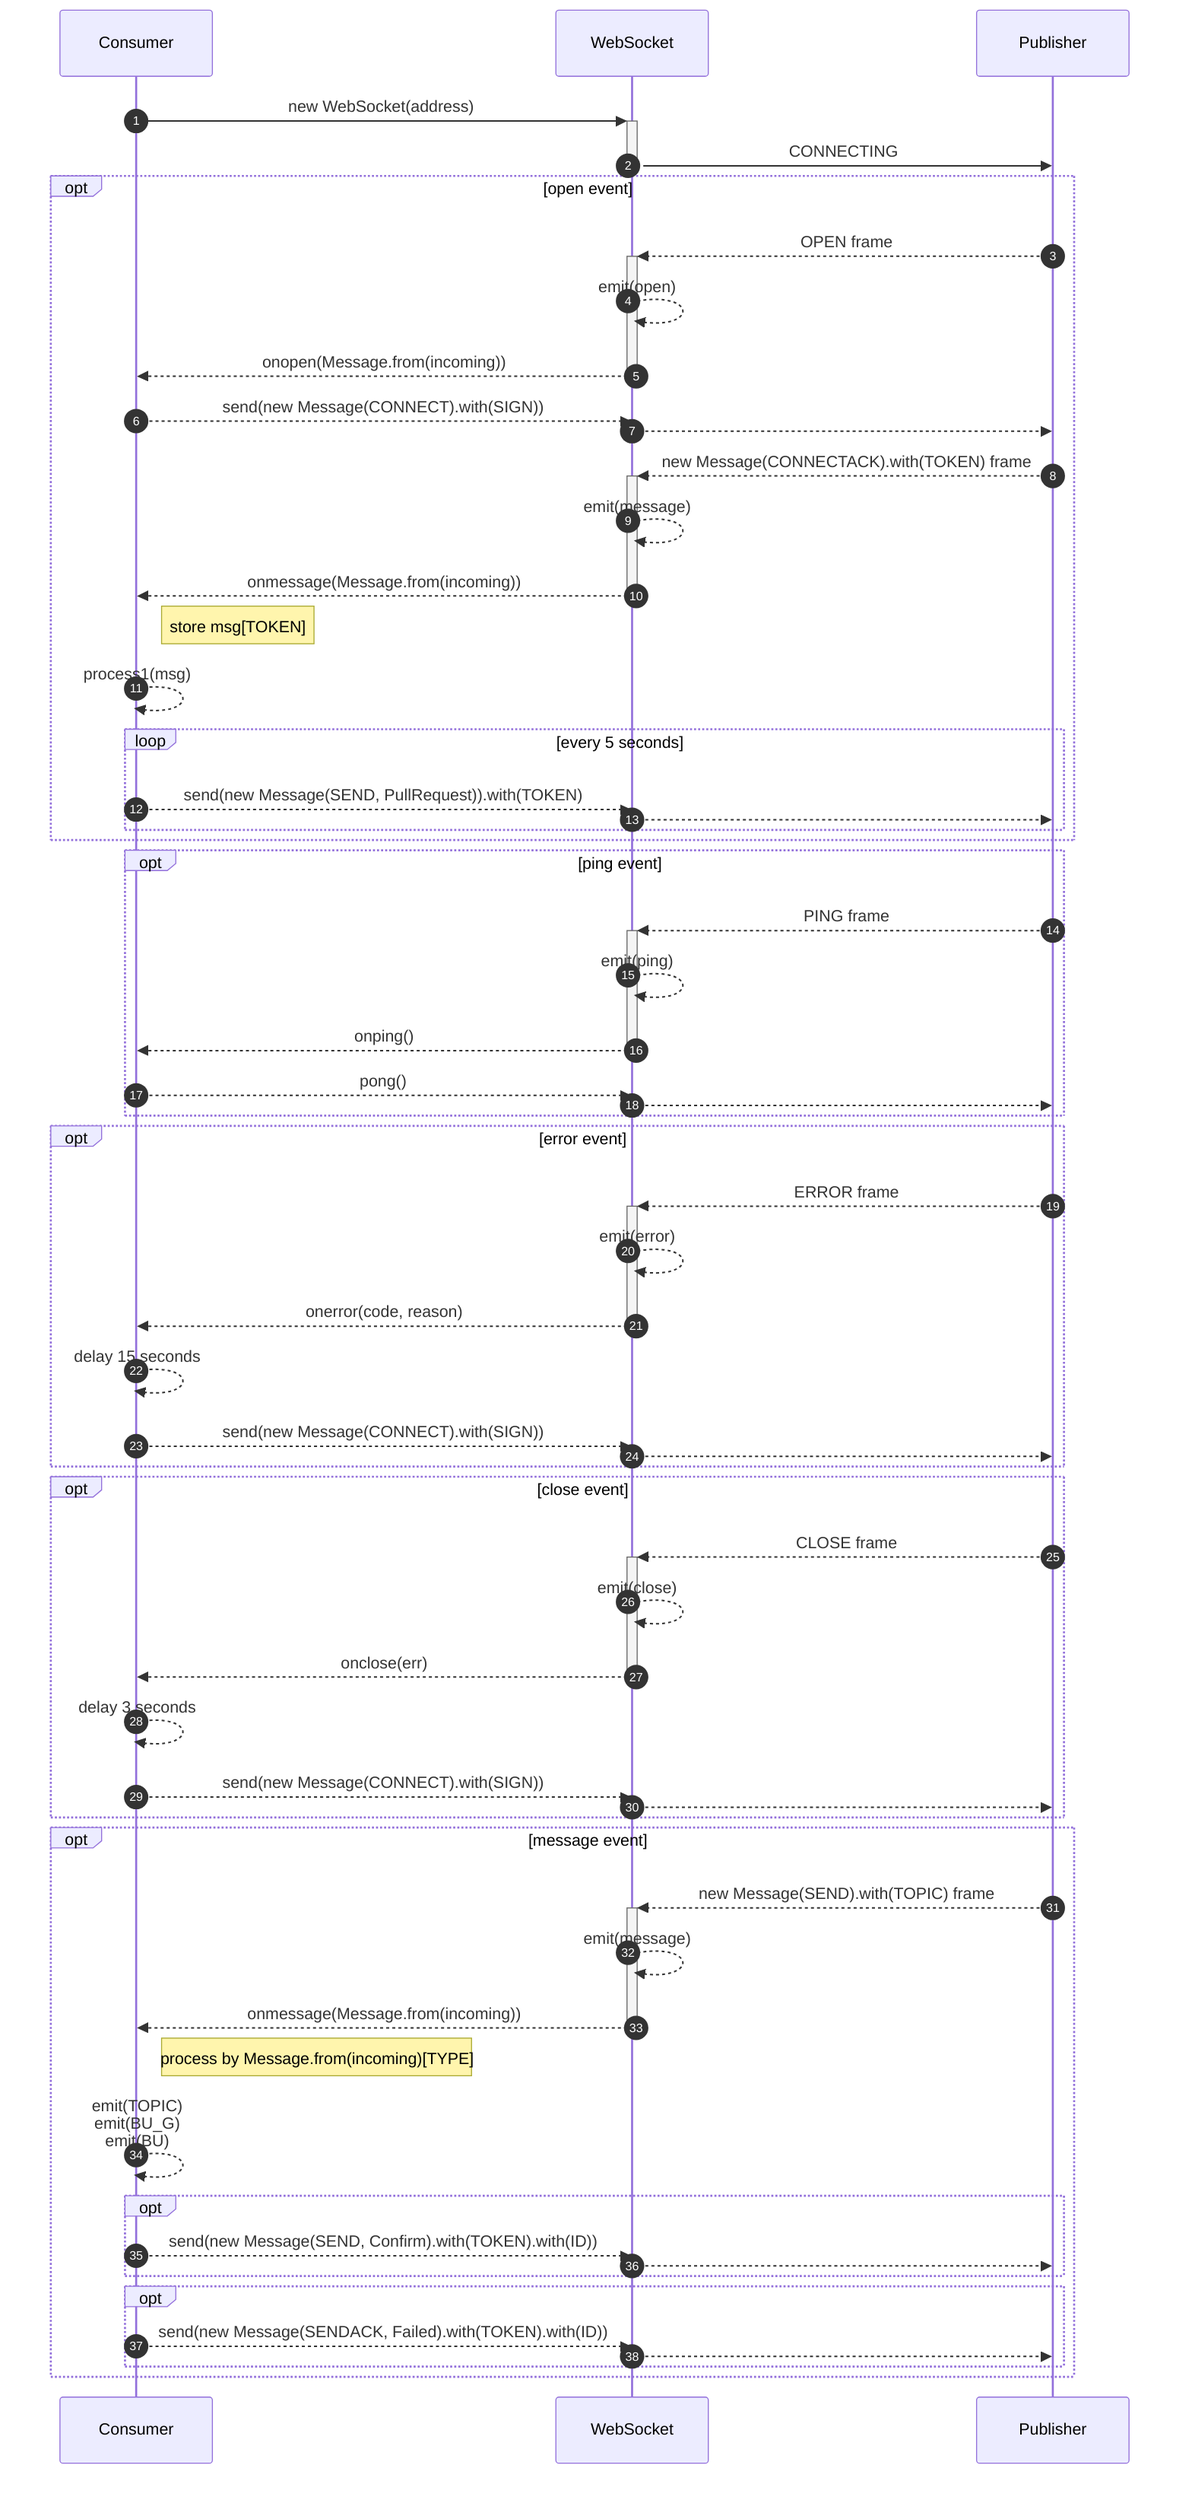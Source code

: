 sequenceDiagram
    autonumber
    Consumer->>+WebSocket: new WebSocket(address)
    WebSocket->>-Publisher: CONNECTING
    opt open event
        Publisher-->>+WebSocket: OPEN frame
        WebSocket-->> WebSocket: emit(open)
        WebSocket-->>-Consumer: onopen(Message.from(incoming))
        Consumer-->>WebSocket: send(new Message(CONNECT).with(SIGN))
        WebSocket-->>Publisher: 
        Publisher-->>+WebSocket: new Message(CONNECTACK).with(TOKEN) frame
        WebSocket-->> WebSocket: emit(message)
        WebSocket-->>-Consumer: onmessage(Message.from(incoming))
        Note right of Consumer: store msg[TOKEN]
        Consumer-->>Consumer: process1(msg)
        loop every 5 seconds
            Consumer-->>WebSocket: send(new Message(SEND, PullRequest)).with(TOKEN)
            WebSocket-->>Publisher: 
        end
    end
    opt ping event
        Publisher-->>+WebSocket: PING frame
        WebSocket-->> WebSocket: emit(ping)
        WebSocket-->>-Consumer: onping()
        Consumer -->> WebSocket: pong()
        WebSocket-->> Publisher: 
    end
    opt error event
        Publisher-->>+WebSocket: ERROR frame
        WebSocket-->> WebSocket: emit(error)
        WebSocket-->>-Consumer: onerror(code, reason)
        Consumer-->>Consumer: delay 15 seconds
        Consumer-->>WebSocket: send(new Message(CONNECT).with(SIGN))
        WebSocket-->>Publisher: 
    end
    opt close event
        Publisher-->>+WebSocket: CLOSE frame
        WebSocket-->> WebSocket: emit(close)
        WebSocket-->>-Consumer: onclose(err)
        Consumer -->> Consumer: delay 3 seconds
        Consumer -->> WebSocket: send(new Message(CONNECT).with(SIGN))
        WebSocket-->> Publisher: 
    end
    opt message event
        Publisher-->>+WebSocket: new Message(SEND).with(TOPIC) frame
        WebSocket-->> WebSocket: emit(message)
        WebSocket-->>-Consumer: onmessage(Message.from(incoming))
        Note right of Consumer: process by Message.from(incoming)[TYPE]
        Consumer-->> Consumer: emit(TOPIC) <br/> emit(BU_G) <br/> emit(BU)
        opt 
            Consumer-->> WebSocket: send(new Message(SEND, Confirm).with(TOKEN).with(ID))
            WebSocket-->>Publisher: 
        end
        opt 
            Consumer-->> WebSocket: send(new Message(SENDACK, Failed).with(TOKEN).with(ID))
            WebSocket-->>Publisher: 
        end
    end
%% npx -p @mermaid-js/mermaid-cli mmdc -i sdk-sequence.mmd -o sdk-sequence.svg
%% sed -i '' 's/-16[0-9]\{11\}/-div/g;s/max-width: 1172px; //' sdk-sequence.svg